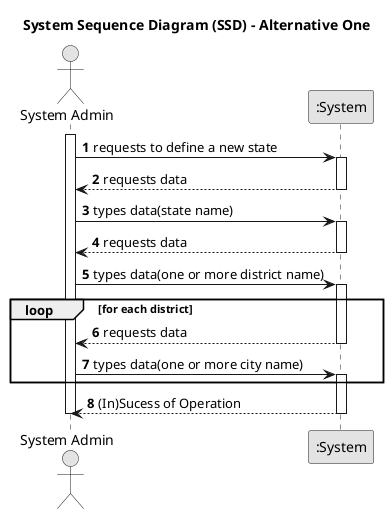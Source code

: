 @startuml
'https://plantuml.com/sequence-diagram
skinparam monochrome true
skinparam packageStyle rectangle
skinparam shadowing false

title System Sequence Diagram (SSD) - Alternative One

autonumber

actor "System Admin" as Admin
participant ":System" as System

activate Admin

    Admin -> System : requests to define a new state
    activate System

        System --> Admin : requests data
    deactivate System

    Admin -> System : types data(state name)
    activate System

        System --> Admin : requests data
    deactivate System

    Admin -> System : types data(one or more district name)
    activate System

        loop for each district

                System --> Admin : requests data
            deactivate System

            Admin -> System : types data(one or more city name)
            activate System
        end

        System --> Admin : (In)Sucess of Operation
    deactivate System
deactivate Admin

@enduml